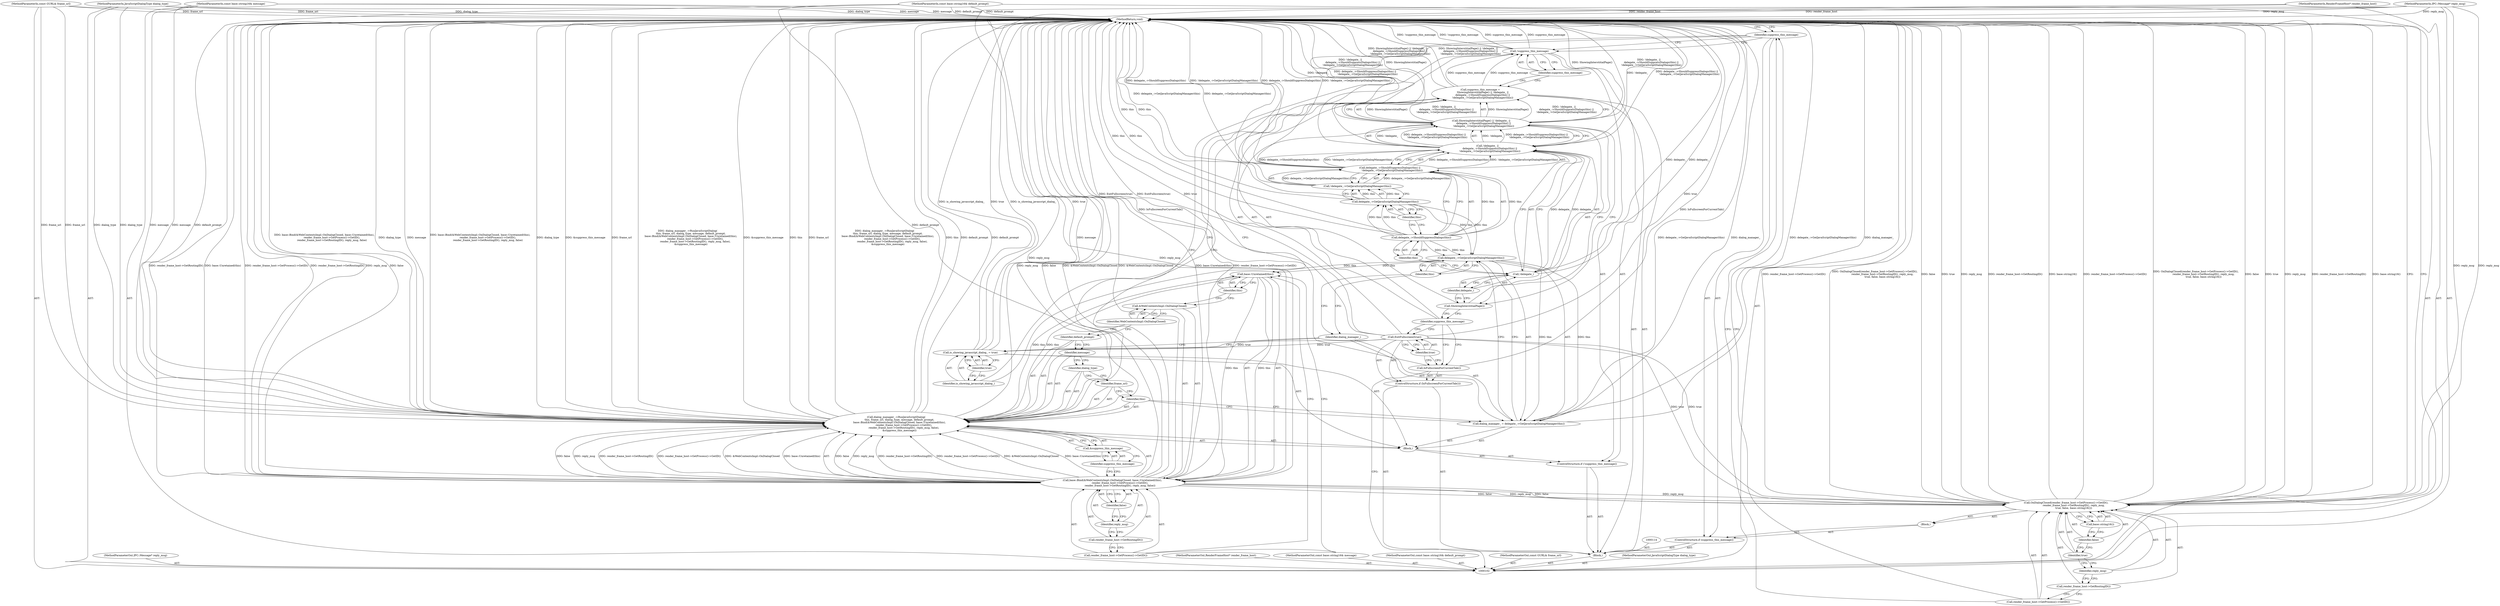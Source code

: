 digraph "0_Chrome_0720b02e4f303ea6b114d4ae9453e3a7ff55f8dc_2" {
"1000166" [label="(MethodReturn,void)"];
"1000103" [label="(MethodParameterIn,RenderFrameHost* render_frame_host)"];
"1000253" [label="(MethodParameterOut,RenderFrameHost* render_frame_host)"];
"1000113" [label="(Identifier,true)"];
"1000112" [label="(Call,ExitFullscreen(true))"];
"1000115" [label="(Call,suppress_this_message =\n      ShowingInterstitialPage() || !delegate_ ||\n      delegate_->ShouldSuppressDialogs(this) ||\n      !delegate_->GetJavaScriptDialogManager(this))"];
"1000116" [label="(Identifier,suppress_this_message)"];
"1000119" [label="(Call,!delegate_ ||\n      delegate_->ShouldSuppressDialogs(this) ||\n      !delegate_->GetJavaScriptDialogManager(this))"];
"1000120" [label="(Call,!delegate_)"];
"1000121" [label="(Identifier,delegate_)"];
"1000117" [label="(Call,ShowingInterstitialPage() || !delegate_ ||\n      delegate_->ShouldSuppressDialogs(this) ||\n      !delegate_->GetJavaScriptDialogManager(this))"];
"1000118" [label="(Call,ShowingInterstitialPage())"];
"1000124" [label="(Identifier,this)"];
"1000122" [label="(Call,delegate_->ShouldSuppressDialogs(this) ||\n      !delegate_->GetJavaScriptDialogManager(this))"];
"1000123" [label="(Call,delegate_->ShouldSuppressDialogs(this))"];
"1000127" [label="(Identifier,this)"];
"1000125" [label="(Call,!delegate_->GetJavaScriptDialogManager(this))"];
"1000126" [label="(Call,delegate_->GetJavaScriptDialogManager(this))"];
"1000128" [label="(ControlStructure,if (!suppress_this_message))"];
"1000131" [label="(Block,)"];
"1000129" [label="(Call,!suppress_this_message)"];
"1000130" [label="(Identifier,suppress_this_message)"];
"1000134" [label="(Identifier,true)"];
"1000132" [label="(Call,is_showing_javascript_dialog_ = true)"];
"1000133" [label="(Identifier,is_showing_javascript_dialog_)"];
"1000137" [label="(Call,delegate_->GetJavaScriptDialogManager(this))"];
"1000135" [label="(Call,dialog_manager_ = delegate_->GetJavaScriptDialogManager(this))"];
"1000136" [label="(Identifier,dialog_manager_)"];
"1000138" [label="(Identifier,this)"];
"1000104" [label="(MethodParameterIn,const base::string16& message)"];
"1000254" [label="(MethodParameterOut,const base::string16& message)"];
"1000139" [label="(Call,dialog_manager_->RunJavaScriptDialog(\n        this, frame_url, dialog_type, message, default_prompt,\n        base::Bind(&WebContentsImpl::OnDialogClosed, base::Unretained(this),\n                   render_frame_host->GetProcess()->GetID(),\n                   render_frame_host->GetRoutingID(), reply_msg, false),\n        &suppress_this_message))"];
"1000141" [label="(Identifier,frame_url)"];
"1000142" [label="(Identifier,dialog_type)"];
"1000143" [label="(Identifier,message)"];
"1000144" [label="(Identifier,default_prompt)"];
"1000140" [label="(Identifier,this)"];
"1000146" [label="(Call,&WebContentsImpl::OnDialogClosed)"];
"1000147" [label="(Identifier,WebContentsImpl::OnDialogClosed)"];
"1000148" [label="(Call,base::Unretained(this))"];
"1000149" [label="(Identifier,this)"];
"1000145" [label="(Call,base::Bind(&WebContentsImpl::OnDialogClosed, base::Unretained(this),\n                   render_frame_host->GetProcess()->GetID(),\n                   render_frame_host->GetRoutingID(), reply_msg, false))"];
"1000150" [label="(Call,render_frame_host->GetProcess()->GetID())"];
"1000151" [label="(Call,render_frame_host->GetRoutingID())"];
"1000152" [label="(Identifier,reply_msg)"];
"1000153" [label="(Identifier,false)"];
"1000154" [label="(Call,&suppress_this_message)"];
"1000155" [label="(Identifier,suppress_this_message)"];
"1000156" [label="(ControlStructure,if (suppress_this_message))"];
"1000158" [label="(Block,)"];
"1000157" [label="(Identifier,suppress_this_message)"];
"1000160" [label="(Call,render_frame_host->GetProcess()->GetID())"];
"1000159" [label="(Call,OnDialogClosed(render_frame_host->GetProcess()->GetID(),\n                   render_frame_host->GetRoutingID(), reply_msg,\n                   true, false, base::string16()))"];
"1000105" [label="(MethodParameterIn,const base::string16& default_prompt)"];
"1000255" [label="(MethodParameterOut,const base::string16& default_prompt)"];
"1000161" [label="(Call,render_frame_host->GetRoutingID())"];
"1000162" [label="(Identifier,reply_msg)"];
"1000163" [label="(Identifier,true)"];
"1000164" [label="(Identifier,false)"];
"1000165" [label="(Call,base::string16())"];
"1000106" [label="(MethodParameterIn,const GURL& frame_url)"];
"1000256" [label="(MethodParameterOut,const GURL& frame_url)"];
"1000107" [label="(MethodParameterIn,JavaScriptDialogType dialog_type)"];
"1000257" [label="(MethodParameterOut,JavaScriptDialogType dialog_type)"];
"1000108" [label="(MethodParameterIn,IPC::Message* reply_msg)"];
"1000258" [label="(MethodParameterOut,IPC::Message* reply_msg)"];
"1000109" [label="(Block,)"];
"1000110" [label="(ControlStructure,if (IsFullscreenForCurrentTab()))"];
"1000111" [label="(Call,IsFullscreenForCurrentTab())"];
"1000166" -> "1000102"  [label="AST: "];
"1000166" -> "1000159"  [label="CFG: "];
"1000166" -> "1000157"  [label="CFG: "];
"1000139" -> "1000166"  [label="DDG: dialog_type"];
"1000139" -> "1000166"  [label="DDG: &suppress_this_message"];
"1000139" -> "1000166"  [label="DDG: frame_url"];
"1000139" -> "1000166"  [label="DDG: dialog_manager_->RunJavaScriptDialog(\n        this, frame_url, dialog_type, message, default_prompt,\n        base::Bind(&WebContentsImpl::OnDialogClosed, base::Unretained(this),\n                   render_frame_host->GetProcess()->GetID(),\n                   render_frame_host->GetRoutingID(), reply_msg, false),\n        &suppress_this_message)"];
"1000139" -> "1000166"  [label="DDG: this"];
"1000139" -> "1000166"  [label="DDG: default_prompt"];
"1000139" -> "1000166"  [label="DDG: message"];
"1000139" -> "1000166"  [label="DDG: base::Bind(&WebContentsImpl::OnDialogClosed, base::Unretained(this),\n                   render_frame_host->GetProcess()->GetID(),\n                   render_frame_host->GetRoutingID(), reply_msg, false)"];
"1000122" -> "1000166"  [label="DDG: !delegate_->GetJavaScriptDialogManager(this)"];
"1000122" -> "1000166"  [label="DDG: delegate_->ShouldSuppressDialogs(this)"];
"1000108" -> "1000166"  [label="DDG: reply_msg"];
"1000104" -> "1000166"  [label="DDG: message"];
"1000105" -> "1000166"  [label="DDG: default_prompt"];
"1000159" -> "1000166"  [label="DDG: render_frame_host->GetProcess()->GetID()"];
"1000159" -> "1000166"  [label="DDG: OnDialogClosed(render_frame_host->GetProcess()->GetID(),\n                   render_frame_host->GetRoutingID(), reply_msg,\n                   true, false, base::string16())"];
"1000159" -> "1000166"  [label="DDG: false"];
"1000159" -> "1000166"  [label="DDG: true"];
"1000159" -> "1000166"  [label="DDG: reply_msg"];
"1000159" -> "1000166"  [label="DDG: render_frame_host->GetRoutingID()"];
"1000159" -> "1000166"  [label="DDG: base::string16()"];
"1000145" -> "1000166"  [label="DDG: base::Unretained(this)"];
"1000145" -> "1000166"  [label="DDG: render_frame_host->GetProcess()->GetID()"];
"1000145" -> "1000166"  [label="DDG: render_frame_host->GetRoutingID()"];
"1000145" -> "1000166"  [label="DDG: reply_msg"];
"1000145" -> "1000166"  [label="DDG: false"];
"1000145" -> "1000166"  [label="DDG: &WebContentsImpl::OnDialogClosed"];
"1000117" -> "1000166"  [label="DDG: ShowingInterstitialPage()"];
"1000117" -> "1000166"  [label="DDG: !delegate_ ||\n      delegate_->ShouldSuppressDialogs(this) ||\n      !delegate_->GetJavaScriptDialogManager(this)"];
"1000115" -> "1000166"  [label="DDG: ShowingInterstitialPage() || !delegate_ ||\n      delegate_->ShouldSuppressDialogs(this) ||\n      !delegate_->GetJavaScriptDialogManager(this)"];
"1000129" -> "1000166"  [label="DDG: suppress_this_message"];
"1000129" -> "1000166"  [label="DDG: !suppress_this_message"];
"1000125" -> "1000166"  [label="DDG: delegate_->GetJavaScriptDialogManager(this)"];
"1000107" -> "1000166"  [label="DDG: dialog_type"];
"1000103" -> "1000166"  [label="DDG: render_frame_host"];
"1000132" -> "1000166"  [label="DDG: true"];
"1000132" -> "1000166"  [label="DDG: is_showing_javascript_dialog_"];
"1000120" -> "1000166"  [label="DDG: delegate_"];
"1000126" -> "1000166"  [label="DDG: this"];
"1000112" -> "1000166"  [label="DDG: ExitFullscreen(true)"];
"1000112" -> "1000166"  [label="DDG: true"];
"1000119" -> "1000166"  [label="DDG: !delegate_"];
"1000119" -> "1000166"  [label="DDG: delegate_->ShouldSuppressDialogs(this) ||\n      !delegate_->GetJavaScriptDialogManager(this)"];
"1000135" -> "1000166"  [label="DDG: dialog_manager_"];
"1000135" -> "1000166"  [label="DDG: delegate_->GetJavaScriptDialogManager(this)"];
"1000111" -> "1000166"  [label="DDG: IsFullscreenForCurrentTab()"];
"1000106" -> "1000166"  [label="DDG: frame_url"];
"1000123" -> "1000166"  [label="DDG: this"];
"1000103" -> "1000102"  [label="AST: "];
"1000103" -> "1000166"  [label="DDG: render_frame_host"];
"1000253" -> "1000102"  [label="AST: "];
"1000113" -> "1000112"  [label="AST: "];
"1000113" -> "1000111"  [label="CFG: "];
"1000112" -> "1000113"  [label="CFG: "];
"1000112" -> "1000110"  [label="AST: "];
"1000112" -> "1000113"  [label="CFG: "];
"1000113" -> "1000112"  [label="AST: "];
"1000116" -> "1000112"  [label="CFG: "];
"1000112" -> "1000166"  [label="DDG: ExitFullscreen(true)"];
"1000112" -> "1000166"  [label="DDG: true"];
"1000112" -> "1000132"  [label="DDG: true"];
"1000112" -> "1000159"  [label="DDG: true"];
"1000115" -> "1000109"  [label="AST: "];
"1000115" -> "1000117"  [label="CFG: "];
"1000116" -> "1000115"  [label="AST: "];
"1000117" -> "1000115"  [label="AST: "];
"1000130" -> "1000115"  [label="CFG: "];
"1000115" -> "1000166"  [label="DDG: ShowingInterstitialPage() || !delegate_ ||\n      delegate_->ShouldSuppressDialogs(this) ||\n      !delegate_->GetJavaScriptDialogManager(this)"];
"1000117" -> "1000115"  [label="DDG: ShowingInterstitialPage()"];
"1000117" -> "1000115"  [label="DDG: !delegate_ ||\n      delegate_->ShouldSuppressDialogs(this) ||\n      !delegate_->GetJavaScriptDialogManager(this)"];
"1000115" -> "1000129"  [label="DDG: suppress_this_message"];
"1000116" -> "1000115"  [label="AST: "];
"1000116" -> "1000112"  [label="CFG: "];
"1000116" -> "1000111"  [label="CFG: "];
"1000118" -> "1000116"  [label="CFG: "];
"1000119" -> "1000117"  [label="AST: "];
"1000119" -> "1000120"  [label="CFG: "];
"1000119" -> "1000122"  [label="CFG: "];
"1000120" -> "1000119"  [label="AST: "];
"1000122" -> "1000119"  [label="AST: "];
"1000117" -> "1000119"  [label="CFG: "];
"1000119" -> "1000166"  [label="DDG: !delegate_"];
"1000119" -> "1000166"  [label="DDG: delegate_->ShouldSuppressDialogs(this) ||\n      !delegate_->GetJavaScriptDialogManager(this)"];
"1000119" -> "1000117"  [label="DDG: !delegate_"];
"1000119" -> "1000117"  [label="DDG: delegate_->ShouldSuppressDialogs(this) ||\n      !delegate_->GetJavaScriptDialogManager(this)"];
"1000120" -> "1000119"  [label="DDG: delegate_"];
"1000122" -> "1000119"  [label="DDG: delegate_->ShouldSuppressDialogs(this)"];
"1000122" -> "1000119"  [label="DDG: !delegate_->GetJavaScriptDialogManager(this)"];
"1000120" -> "1000119"  [label="AST: "];
"1000120" -> "1000121"  [label="CFG: "];
"1000121" -> "1000120"  [label="AST: "];
"1000124" -> "1000120"  [label="CFG: "];
"1000119" -> "1000120"  [label="CFG: "];
"1000120" -> "1000166"  [label="DDG: delegate_"];
"1000120" -> "1000119"  [label="DDG: delegate_"];
"1000121" -> "1000120"  [label="AST: "];
"1000121" -> "1000118"  [label="CFG: "];
"1000120" -> "1000121"  [label="CFG: "];
"1000117" -> "1000115"  [label="AST: "];
"1000117" -> "1000118"  [label="CFG: "];
"1000117" -> "1000119"  [label="CFG: "];
"1000118" -> "1000117"  [label="AST: "];
"1000119" -> "1000117"  [label="AST: "];
"1000115" -> "1000117"  [label="CFG: "];
"1000117" -> "1000166"  [label="DDG: ShowingInterstitialPage()"];
"1000117" -> "1000166"  [label="DDG: !delegate_ ||\n      delegate_->ShouldSuppressDialogs(this) ||\n      !delegate_->GetJavaScriptDialogManager(this)"];
"1000117" -> "1000115"  [label="DDG: ShowingInterstitialPage()"];
"1000117" -> "1000115"  [label="DDG: !delegate_ ||\n      delegate_->ShouldSuppressDialogs(this) ||\n      !delegate_->GetJavaScriptDialogManager(this)"];
"1000119" -> "1000117"  [label="DDG: !delegate_"];
"1000119" -> "1000117"  [label="DDG: delegate_->ShouldSuppressDialogs(this) ||\n      !delegate_->GetJavaScriptDialogManager(this)"];
"1000118" -> "1000117"  [label="AST: "];
"1000118" -> "1000116"  [label="CFG: "];
"1000121" -> "1000118"  [label="CFG: "];
"1000117" -> "1000118"  [label="CFG: "];
"1000124" -> "1000123"  [label="AST: "];
"1000124" -> "1000120"  [label="CFG: "];
"1000123" -> "1000124"  [label="CFG: "];
"1000122" -> "1000119"  [label="AST: "];
"1000122" -> "1000123"  [label="CFG: "];
"1000122" -> "1000125"  [label="CFG: "];
"1000123" -> "1000122"  [label="AST: "];
"1000125" -> "1000122"  [label="AST: "];
"1000119" -> "1000122"  [label="CFG: "];
"1000122" -> "1000166"  [label="DDG: !delegate_->GetJavaScriptDialogManager(this)"];
"1000122" -> "1000166"  [label="DDG: delegate_->ShouldSuppressDialogs(this)"];
"1000122" -> "1000119"  [label="DDG: delegate_->ShouldSuppressDialogs(this)"];
"1000122" -> "1000119"  [label="DDG: !delegate_->GetJavaScriptDialogManager(this)"];
"1000123" -> "1000122"  [label="DDG: this"];
"1000125" -> "1000122"  [label="DDG: delegate_->GetJavaScriptDialogManager(this)"];
"1000123" -> "1000122"  [label="AST: "];
"1000123" -> "1000124"  [label="CFG: "];
"1000124" -> "1000123"  [label="AST: "];
"1000127" -> "1000123"  [label="CFG: "];
"1000122" -> "1000123"  [label="CFG: "];
"1000123" -> "1000166"  [label="DDG: this"];
"1000123" -> "1000122"  [label="DDG: this"];
"1000123" -> "1000126"  [label="DDG: this"];
"1000123" -> "1000137"  [label="DDG: this"];
"1000127" -> "1000126"  [label="AST: "];
"1000127" -> "1000123"  [label="CFG: "];
"1000126" -> "1000127"  [label="CFG: "];
"1000125" -> "1000122"  [label="AST: "];
"1000125" -> "1000126"  [label="CFG: "];
"1000126" -> "1000125"  [label="AST: "];
"1000122" -> "1000125"  [label="CFG: "];
"1000125" -> "1000166"  [label="DDG: delegate_->GetJavaScriptDialogManager(this)"];
"1000125" -> "1000122"  [label="DDG: delegate_->GetJavaScriptDialogManager(this)"];
"1000126" -> "1000125"  [label="DDG: this"];
"1000126" -> "1000125"  [label="AST: "];
"1000126" -> "1000127"  [label="CFG: "];
"1000127" -> "1000126"  [label="AST: "];
"1000125" -> "1000126"  [label="CFG: "];
"1000126" -> "1000166"  [label="DDG: this"];
"1000126" -> "1000125"  [label="DDG: this"];
"1000123" -> "1000126"  [label="DDG: this"];
"1000126" -> "1000137"  [label="DDG: this"];
"1000128" -> "1000109"  [label="AST: "];
"1000129" -> "1000128"  [label="AST: "];
"1000131" -> "1000128"  [label="AST: "];
"1000131" -> "1000128"  [label="AST: "];
"1000132" -> "1000131"  [label="AST: "];
"1000135" -> "1000131"  [label="AST: "];
"1000139" -> "1000131"  [label="AST: "];
"1000129" -> "1000128"  [label="AST: "];
"1000129" -> "1000130"  [label="CFG: "];
"1000130" -> "1000129"  [label="AST: "];
"1000133" -> "1000129"  [label="CFG: "];
"1000157" -> "1000129"  [label="CFG: "];
"1000129" -> "1000166"  [label="DDG: suppress_this_message"];
"1000129" -> "1000166"  [label="DDG: !suppress_this_message"];
"1000115" -> "1000129"  [label="DDG: suppress_this_message"];
"1000130" -> "1000129"  [label="AST: "];
"1000130" -> "1000115"  [label="CFG: "];
"1000129" -> "1000130"  [label="CFG: "];
"1000134" -> "1000132"  [label="AST: "];
"1000134" -> "1000133"  [label="CFG: "];
"1000132" -> "1000134"  [label="CFG: "];
"1000132" -> "1000131"  [label="AST: "];
"1000132" -> "1000134"  [label="CFG: "];
"1000133" -> "1000132"  [label="AST: "];
"1000134" -> "1000132"  [label="AST: "];
"1000136" -> "1000132"  [label="CFG: "];
"1000132" -> "1000166"  [label="DDG: true"];
"1000132" -> "1000166"  [label="DDG: is_showing_javascript_dialog_"];
"1000112" -> "1000132"  [label="DDG: true"];
"1000133" -> "1000132"  [label="AST: "];
"1000133" -> "1000129"  [label="CFG: "];
"1000134" -> "1000133"  [label="CFG: "];
"1000137" -> "1000135"  [label="AST: "];
"1000137" -> "1000138"  [label="CFG: "];
"1000138" -> "1000137"  [label="AST: "];
"1000135" -> "1000137"  [label="CFG: "];
"1000137" -> "1000135"  [label="DDG: this"];
"1000126" -> "1000137"  [label="DDG: this"];
"1000123" -> "1000137"  [label="DDG: this"];
"1000137" -> "1000148"  [label="DDG: this"];
"1000135" -> "1000131"  [label="AST: "];
"1000135" -> "1000137"  [label="CFG: "];
"1000136" -> "1000135"  [label="AST: "];
"1000137" -> "1000135"  [label="AST: "];
"1000140" -> "1000135"  [label="CFG: "];
"1000135" -> "1000166"  [label="DDG: dialog_manager_"];
"1000135" -> "1000166"  [label="DDG: delegate_->GetJavaScriptDialogManager(this)"];
"1000137" -> "1000135"  [label="DDG: this"];
"1000136" -> "1000135"  [label="AST: "];
"1000136" -> "1000132"  [label="CFG: "];
"1000138" -> "1000136"  [label="CFG: "];
"1000138" -> "1000137"  [label="AST: "];
"1000138" -> "1000136"  [label="CFG: "];
"1000137" -> "1000138"  [label="CFG: "];
"1000104" -> "1000102"  [label="AST: "];
"1000104" -> "1000166"  [label="DDG: message"];
"1000104" -> "1000139"  [label="DDG: message"];
"1000254" -> "1000102"  [label="AST: "];
"1000139" -> "1000131"  [label="AST: "];
"1000139" -> "1000154"  [label="CFG: "];
"1000140" -> "1000139"  [label="AST: "];
"1000141" -> "1000139"  [label="AST: "];
"1000142" -> "1000139"  [label="AST: "];
"1000143" -> "1000139"  [label="AST: "];
"1000144" -> "1000139"  [label="AST: "];
"1000145" -> "1000139"  [label="AST: "];
"1000154" -> "1000139"  [label="AST: "];
"1000157" -> "1000139"  [label="CFG: "];
"1000139" -> "1000166"  [label="DDG: dialog_type"];
"1000139" -> "1000166"  [label="DDG: &suppress_this_message"];
"1000139" -> "1000166"  [label="DDG: frame_url"];
"1000139" -> "1000166"  [label="DDG: dialog_manager_->RunJavaScriptDialog(\n        this, frame_url, dialog_type, message, default_prompt,\n        base::Bind(&WebContentsImpl::OnDialogClosed, base::Unretained(this),\n                   render_frame_host->GetProcess()->GetID(),\n                   render_frame_host->GetRoutingID(), reply_msg, false),\n        &suppress_this_message)"];
"1000139" -> "1000166"  [label="DDG: this"];
"1000139" -> "1000166"  [label="DDG: default_prompt"];
"1000139" -> "1000166"  [label="DDG: message"];
"1000139" -> "1000166"  [label="DDG: base::Bind(&WebContentsImpl::OnDialogClosed, base::Unretained(this),\n                   render_frame_host->GetProcess()->GetID(),\n                   render_frame_host->GetRoutingID(), reply_msg, false)"];
"1000148" -> "1000139"  [label="DDG: this"];
"1000106" -> "1000139"  [label="DDG: frame_url"];
"1000107" -> "1000139"  [label="DDG: dialog_type"];
"1000104" -> "1000139"  [label="DDG: message"];
"1000105" -> "1000139"  [label="DDG: default_prompt"];
"1000145" -> "1000139"  [label="DDG: false"];
"1000145" -> "1000139"  [label="DDG: reply_msg"];
"1000145" -> "1000139"  [label="DDG: render_frame_host->GetRoutingID()"];
"1000145" -> "1000139"  [label="DDG: render_frame_host->GetProcess()->GetID()"];
"1000145" -> "1000139"  [label="DDG: &WebContentsImpl::OnDialogClosed"];
"1000145" -> "1000139"  [label="DDG: base::Unretained(this)"];
"1000141" -> "1000139"  [label="AST: "];
"1000141" -> "1000140"  [label="CFG: "];
"1000142" -> "1000141"  [label="CFG: "];
"1000142" -> "1000139"  [label="AST: "];
"1000142" -> "1000141"  [label="CFG: "];
"1000143" -> "1000142"  [label="CFG: "];
"1000143" -> "1000139"  [label="AST: "];
"1000143" -> "1000142"  [label="CFG: "];
"1000144" -> "1000143"  [label="CFG: "];
"1000144" -> "1000139"  [label="AST: "];
"1000144" -> "1000143"  [label="CFG: "];
"1000147" -> "1000144"  [label="CFG: "];
"1000140" -> "1000139"  [label="AST: "];
"1000140" -> "1000135"  [label="CFG: "];
"1000141" -> "1000140"  [label="CFG: "];
"1000146" -> "1000145"  [label="AST: "];
"1000146" -> "1000147"  [label="CFG: "];
"1000147" -> "1000146"  [label="AST: "];
"1000149" -> "1000146"  [label="CFG: "];
"1000147" -> "1000146"  [label="AST: "];
"1000147" -> "1000144"  [label="CFG: "];
"1000146" -> "1000147"  [label="CFG: "];
"1000148" -> "1000145"  [label="AST: "];
"1000148" -> "1000149"  [label="CFG: "];
"1000149" -> "1000148"  [label="AST: "];
"1000150" -> "1000148"  [label="CFG: "];
"1000148" -> "1000139"  [label="DDG: this"];
"1000148" -> "1000145"  [label="DDG: this"];
"1000137" -> "1000148"  [label="DDG: this"];
"1000149" -> "1000148"  [label="AST: "];
"1000149" -> "1000146"  [label="CFG: "];
"1000148" -> "1000149"  [label="CFG: "];
"1000145" -> "1000139"  [label="AST: "];
"1000145" -> "1000153"  [label="CFG: "];
"1000146" -> "1000145"  [label="AST: "];
"1000148" -> "1000145"  [label="AST: "];
"1000150" -> "1000145"  [label="AST: "];
"1000151" -> "1000145"  [label="AST: "];
"1000152" -> "1000145"  [label="AST: "];
"1000153" -> "1000145"  [label="AST: "];
"1000155" -> "1000145"  [label="CFG: "];
"1000145" -> "1000166"  [label="DDG: base::Unretained(this)"];
"1000145" -> "1000166"  [label="DDG: render_frame_host->GetProcess()->GetID()"];
"1000145" -> "1000166"  [label="DDG: render_frame_host->GetRoutingID()"];
"1000145" -> "1000166"  [label="DDG: reply_msg"];
"1000145" -> "1000166"  [label="DDG: false"];
"1000145" -> "1000166"  [label="DDG: &WebContentsImpl::OnDialogClosed"];
"1000145" -> "1000139"  [label="DDG: false"];
"1000145" -> "1000139"  [label="DDG: reply_msg"];
"1000145" -> "1000139"  [label="DDG: render_frame_host->GetRoutingID()"];
"1000145" -> "1000139"  [label="DDG: render_frame_host->GetProcess()->GetID()"];
"1000145" -> "1000139"  [label="DDG: &WebContentsImpl::OnDialogClosed"];
"1000145" -> "1000139"  [label="DDG: base::Unretained(this)"];
"1000148" -> "1000145"  [label="DDG: this"];
"1000108" -> "1000145"  [label="DDG: reply_msg"];
"1000145" -> "1000159"  [label="DDG: reply_msg"];
"1000145" -> "1000159"  [label="DDG: false"];
"1000150" -> "1000145"  [label="AST: "];
"1000150" -> "1000148"  [label="CFG: "];
"1000151" -> "1000150"  [label="CFG: "];
"1000151" -> "1000145"  [label="AST: "];
"1000151" -> "1000150"  [label="CFG: "];
"1000152" -> "1000151"  [label="CFG: "];
"1000152" -> "1000145"  [label="AST: "];
"1000152" -> "1000151"  [label="CFG: "];
"1000153" -> "1000152"  [label="CFG: "];
"1000153" -> "1000145"  [label="AST: "];
"1000153" -> "1000152"  [label="CFG: "];
"1000145" -> "1000153"  [label="CFG: "];
"1000154" -> "1000139"  [label="AST: "];
"1000154" -> "1000155"  [label="CFG: "];
"1000155" -> "1000154"  [label="AST: "];
"1000139" -> "1000154"  [label="CFG: "];
"1000155" -> "1000154"  [label="AST: "];
"1000155" -> "1000145"  [label="CFG: "];
"1000154" -> "1000155"  [label="CFG: "];
"1000156" -> "1000109"  [label="AST: "];
"1000157" -> "1000156"  [label="AST: "];
"1000158" -> "1000156"  [label="AST: "];
"1000158" -> "1000156"  [label="AST: "];
"1000159" -> "1000158"  [label="AST: "];
"1000157" -> "1000156"  [label="AST: "];
"1000157" -> "1000139"  [label="CFG: "];
"1000157" -> "1000129"  [label="CFG: "];
"1000160" -> "1000157"  [label="CFG: "];
"1000166" -> "1000157"  [label="CFG: "];
"1000160" -> "1000159"  [label="AST: "];
"1000160" -> "1000157"  [label="CFG: "];
"1000161" -> "1000160"  [label="CFG: "];
"1000159" -> "1000158"  [label="AST: "];
"1000159" -> "1000165"  [label="CFG: "];
"1000160" -> "1000159"  [label="AST: "];
"1000161" -> "1000159"  [label="AST: "];
"1000162" -> "1000159"  [label="AST: "];
"1000163" -> "1000159"  [label="AST: "];
"1000164" -> "1000159"  [label="AST: "];
"1000165" -> "1000159"  [label="AST: "];
"1000166" -> "1000159"  [label="CFG: "];
"1000159" -> "1000166"  [label="DDG: render_frame_host->GetProcess()->GetID()"];
"1000159" -> "1000166"  [label="DDG: OnDialogClosed(render_frame_host->GetProcess()->GetID(),\n                   render_frame_host->GetRoutingID(), reply_msg,\n                   true, false, base::string16())"];
"1000159" -> "1000166"  [label="DDG: false"];
"1000159" -> "1000166"  [label="DDG: true"];
"1000159" -> "1000166"  [label="DDG: reply_msg"];
"1000159" -> "1000166"  [label="DDG: render_frame_host->GetRoutingID()"];
"1000159" -> "1000166"  [label="DDG: base::string16()"];
"1000145" -> "1000159"  [label="DDG: reply_msg"];
"1000145" -> "1000159"  [label="DDG: false"];
"1000108" -> "1000159"  [label="DDG: reply_msg"];
"1000112" -> "1000159"  [label="DDG: true"];
"1000105" -> "1000102"  [label="AST: "];
"1000105" -> "1000166"  [label="DDG: default_prompt"];
"1000105" -> "1000139"  [label="DDG: default_prompt"];
"1000255" -> "1000102"  [label="AST: "];
"1000161" -> "1000159"  [label="AST: "];
"1000161" -> "1000160"  [label="CFG: "];
"1000162" -> "1000161"  [label="CFG: "];
"1000162" -> "1000159"  [label="AST: "];
"1000162" -> "1000161"  [label="CFG: "];
"1000163" -> "1000162"  [label="CFG: "];
"1000163" -> "1000159"  [label="AST: "];
"1000163" -> "1000162"  [label="CFG: "];
"1000164" -> "1000163"  [label="CFG: "];
"1000164" -> "1000159"  [label="AST: "];
"1000164" -> "1000163"  [label="CFG: "];
"1000165" -> "1000164"  [label="CFG: "];
"1000165" -> "1000159"  [label="AST: "];
"1000165" -> "1000164"  [label="CFG: "];
"1000159" -> "1000165"  [label="CFG: "];
"1000106" -> "1000102"  [label="AST: "];
"1000106" -> "1000166"  [label="DDG: frame_url"];
"1000106" -> "1000139"  [label="DDG: frame_url"];
"1000256" -> "1000102"  [label="AST: "];
"1000107" -> "1000102"  [label="AST: "];
"1000107" -> "1000166"  [label="DDG: dialog_type"];
"1000107" -> "1000139"  [label="DDG: dialog_type"];
"1000257" -> "1000102"  [label="AST: "];
"1000108" -> "1000102"  [label="AST: "];
"1000108" -> "1000166"  [label="DDG: reply_msg"];
"1000108" -> "1000145"  [label="DDG: reply_msg"];
"1000108" -> "1000159"  [label="DDG: reply_msg"];
"1000258" -> "1000102"  [label="AST: "];
"1000109" -> "1000102"  [label="AST: "];
"1000110" -> "1000109"  [label="AST: "];
"1000114" -> "1000109"  [label="AST: "];
"1000115" -> "1000109"  [label="AST: "];
"1000128" -> "1000109"  [label="AST: "];
"1000156" -> "1000109"  [label="AST: "];
"1000110" -> "1000109"  [label="AST: "];
"1000111" -> "1000110"  [label="AST: "];
"1000112" -> "1000110"  [label="AST: "];
"1000111" -> "1000110"  [label="AST: "];
"1000111" -> "1000102"  [label="CFG: "];
"1000113" -> "1000111"  [label="CFG: "];
"1000116" -> "1000111"  [label="CFG: "];
"1000111" -> "1000166"  [label="DDG: IsFullscreenForCurrentTab()"];
}
